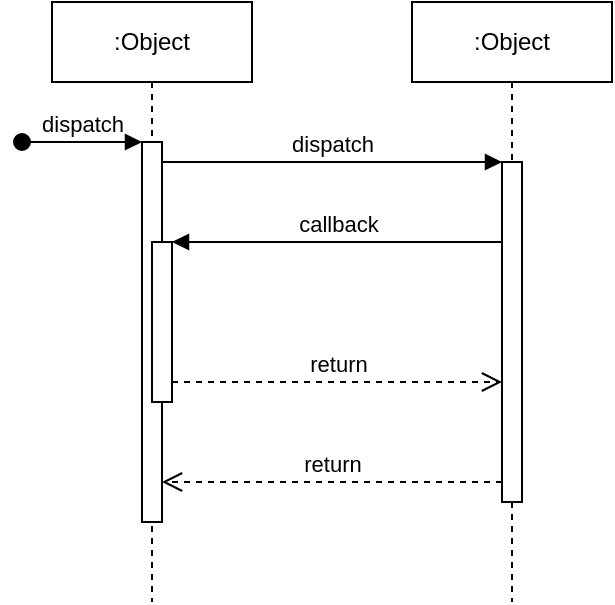 <mxfile version="22.1.16" type="github" pages="4">
  <diagram name="UML (Sequence)" id="2YBvvXClWsGukQMizWep">
    <mxGraphModel dx="862" dy="345" grid="1" gridSize="10" guides="1" tooltips="1" connect="1" arrows="1" fold="1" page="1" pageScale="1" pageWidth="850" pageHeight="1100" math="0" shadow="0">
      <root>
        <mxCell id="0" />
        <mxCell id="1" parent="0" />
        <mxCell id="aM9ryv3xv72pqoxQDRHE-1" value=":Object" style="shape=umlLifeline;perimeter=lifelinePerimeter;whiteSpace=wrap;html=1;container=0;dropTarget=0;collapsible=0;recursiveResize=0;outlineConnect=0;portConstraint=eastwest;newEdgeStyle={&quot;edgeStyle&quot;:&quot;elbowEdgeStyle&quot;,&quot;elbow&quot;:&quot;vertical&quot;,&quot;curved&quot;:0,&quot;rounded&quot;:0};" parent="1" vertex="1">
          <mxGeometry x="285" y="170" width="100" height="300" as="geometry" />
        </mxCell>
        <mxCell id="aM9ryv3xv72pqoxQDRHE-2" value="" style="html=1;points=[];perimeter=orthogonalPerimeter;outlineConnect=0;targetShapes=umlLifeline;portConstraint=eastwest;newEdgeStyle={&quot;edgeStyle&quot;:&quot;elbowEdgeStyle&quot;,&quot;elbow&quot;:&quot;vertical&quot;,&quot;curved&quot;:0,&quot;rounded&quot;:0};" parent="aM9ryv3xv72pqoxQDRHE-1" vertex="1">
          <mxGeometry x="45" y="70" width="10" height="190" as="geometry" />
        </mxCell>
        <mxCell id="aM9ryv3xv72pqoxQDRHE-3" value="dispatch" style="html=1;verticalAlign=bottom;startArrow=oval;endArrow=block;startSize=8;edgeStyle=elbowEdgeStyle;elbow=vertical;curved=0;rounded=0;" parent="aM9ryv3xv72pqoxQDRHE-1" target="aM9ryv3xv72pqoxQDRHE-2" edge="1">
          <mxGeometry relative="1" as="geometry">
            <mxPoint x="-15" y="70" as="sourcePoint" />
          </mxGeometry>
        </mxCell>
        <mxCell id="aM9ryv3xv72pqoxQDRHE-4" value="" style="html=1;points=[];perimeter=orthogonalPerimeter;outlineConnect=0;targetShapes=umlLifeline;portConstraint=eastwest;newEdgeStyle={&quot;edgeStyle&quot;:&quot;elbowEdgeStyle&quot;,&quot;elbow&quot;:&quot;vertical&quot;,&quot;curved&quot;:0,&quot;rounded&quot;:0};" parent="aM9ryv3xv72pqoxQDRHE-1" vertex="1">
          <mxGeometry x="50" y="120" width="10" height="80" as="geometry" />
        </mxCell>
        <mxCell id="aM9ryv3xv72pqoxQDRHE-5" value=":Object" style="shape=umlLifeline;perimeter=lifelinePerimeter;whiteSpace=wrap;html=1;container=0;dropTarget=0;collapsible=0;recursiveResize=0;outlineConnect=0;portConstraint=eastwest;newEdgeStyle={&quot;edgeStyle&quot;:&quot;elbowEdgeStyle&quot;,&quot;elbow&quot;:&quot;vertical&quot;,&quot;curved&quot;:0,&quot;rounded&quot;:0};" parent="1" vertex="1">
          <mxGeometry x="465" y="170" width="100" height="300" as="geometry" />
        </mxCell>
        <mxCell id="aM9ryv3xv72pqoxQDRHE-6" value="" style="html=1;points=[];perimeter=orthogonalPerimeter;outlineConnect=0;targetShapes=umlLifeline;portConstraint=eastwest;newEdgeStyle={&quot;edgeStyle&quot;:&quot;elbowEdgeStyle&quot;,&quot;elbow&quot;:&quot;vertical&quot;,&quot;curved&quot;:0,&quot;rounded&quot;:0};" parent="aM9ryv3xv72pqoxQDRHE-5" vertex="1">
          <mxGeometry x="45" y="80" width="10" height="170" as="geometry" />
        </mxCell>
        <mxCell id="aM9ryv3xv72pqoxQDRHE-7" value="dispatch" style="html=1;verticalAlign=bottom;endArrow=block;edgeStyle=elbowEdgeStyle;elbow=vertical;curved=0;rounded=0;" parent="1" source="aM9ryv3xv72pqoxQDRHE-2" target="aM9ryv3xv72pqoxQDRHE-6" edge="1">
          <mxGeometry relative="1" as="geometry">
            <mxPoint x="440" y="260" as="sourcePoint" />
            <Array as="points">
              <mxPoint x="425" y="250" />
            </Array>
          </mxGeometry>
        </mxCell>
        <mxCell id="aM9ryv3xv72pqoxQDRHE-8" value="return" style="html=1;verticalAlign=bottom;endArrow=open;dashed=1;endSize=8;edgeStyle=elbowEdgeStyle;elbow=vertical;curved=0;rounded=0;" parent="1" source="aM9ryv3xv72pqoxQDRHE-6" target="aM9ryv3xv72pqoxQDRHE-2" edge="1">
          <mxGeometry relative="1" as="geometry">
            <mxPoint x="440" y="335" as="targetPoint" />
            <Array as="points">
              <mxPoint x="435" y="410" />
            </Array>
          </mxGeometry>
        </mxCell>
        <mxCell id="aM9ryv3xv72pqoxQDRHE-9" value="callback" style="html=1;verticalAlign=bottom;endArrow=block;edgeStyle=elbowEdgeStyle;elbow=vertical;curved=0;rounded=0;" parent="1" source="aM9ryv3xv72pqoxQDRHE-6" target="aM9ryv3xv72pqoxQDRHE-4" edge="1">
          <mxGeometry relative="1" as="geometry">
            <mxPoint x="420" y="290" as="sourcePoint" />
            <Array as="points">
              <mxPoint x="435" y="290" />
            </Array>
          </mxGeometry>
        </mxCell>
        <mxCell id="aM9ryv3xv72pqoxQDRHE-10" value="return" style="html=1;verticalAlign=bottom;endArrow=open;dashed=1;endSize=8;edgeStyle=elbowEdgeStyle;elbow=vertical;curved=0;rounded=0;" parent="1" source="aM9ryv3xv72pqoxQDRHE-4" target="aM9ryv3xv72pqoxQDRHE-6" edge="1">
          <mxGeometry relative="1" as="geometry">
            <mxPoint x="420" y="365" as="targetPoint" />
            <Array as="points">
              <mxPoint x="425" y="360" />
            </Array>
          </mxGeometry>
        </mxCell>
      </root>
    </mxGraphModel>
  </diagram>
  <diagram id="pvqYrwJCa63q6MkAIUZb" name="UML (UseCase)">
    <mxGraphModel dx="1477" dy="591" grid="1" gridSize="10" guides="1" tooltips="1" connect="1" arrows="1" fold="1" page="1" pageScale="1" pageWidth="1169" pageHeight="827" math="0" shadow="0">
      <root>
        <mxCell id="0" />
        <mxCell id="1" parent="0" />
        <mxCell id="MVpQLZ_E9T1feZUFkWiu-11" value="" style="rounded=0;whiteSpace=wrap;html=1;" parent="1" vertex="1">
          <mxGeometry x="300" y="100" width="560" height="610" as="geometry" />
        </mxCell>
        <mxCell id="0sx2mBVtjhXLEeRQusRD-8" style="rounded=0;orthogonalLoop=1;jettySize=auto;html=1;" parent="1" source="0sx2mBVtjhXLEeRQusRD-2" target="0sx2mBVtjhXLEeRQusRD-5" edge="1">
          <mxGeometry relative="1" as="geometry">
            <Array as="points" />
          </mxGeometry>
        </mxCell>
        <mxCell id="MVpQLZ_E9T1feZUFkWiu-7" style="rounded=0;orthogonalLoop=1;jettySize=auto;html=1;entryX=0;entryY=0.5;entryDx=0;entryDy=0;" parent="1" source="0sx2mBVtjhXLEeRQusRD-2" target="LddxRD4UYi9cKxbXgiJu-13" edge="1">
          <mxGeometry relative="1" as="geometry">
            <Array as="points">
              <mxPoint x="250" y="680" />
            </Array>
          </mxGeometry>
        </mxCell>
        <mxCell id="MVpQLZ_E9T1feZUFkWiu-27" style="rounded=0;orthogonalLoop=1;jettySize=auto;html=1;" parent="1" source="0sx2mBVtjhXLEeRQusRD-2" target="MVpQLZ_E9T1feZUFkWiu-25" edge="1">
          <mxGeometry relative="1" as="geometry">
            <Array as="points">
              <mxPoint x="185" y="170" />
            </Array>
          </mxGeometry>
        </mxCell>
        <mxCell id="MVpQLZ_E9T1feZUFkWiu-35" style="rounded=0;orthogonalLoop=1;jettySize=auto;html=1;" parent="1" source="0sx2mBVtjhXLEeRQusRD-2" target="MVpQLZ_E9T1feZUFkWiu-30" edge="1">
          <mxGeometry relative="1" as="geometry">
            <Array as="points">
              <mxPoint x="240" y="220" />
            </Array>
          </mxGeometry>
        </mxCell>
        <mxCell id="MVpQLZ_E9T1feZUFkWiu-39" style="rounded=0;orthogonalLoop=1;jettySize=auto;html=1;" parent="1" source="0sx2mBVtjhXLEeRQusRD-2" target="MVpQLZ_E9T1feZUFkWiu-37" edge="1">
          <mxGeometry relative="1" as="geometry">
            <Array as="points">
              <mxPoint x="270" y="310" />
            </Array>
          </mxGeometry>
        </mxCell>
        <mxCell id="MVpQLZ_E9T1feZUFkWiu-44" style="rounded=0;orthogonalLoop=1;jettySize=auto;html=1;" parent="1" source="0sx2mBVtjhXLEeRQusRD-2" target="MVpQLZ_E9T1feZUFkWiu-41" edge="1">
          <mxGeometry relative="1" as="geometry" />
        </mxCell>
        <mxCell id="T50EwERzjcpUyhJfIaFM-3" style="rounded=0;orthogonalLoop=1;jettySize=auto;html=1;" edge="1" parent="1" source="0sx2mBVtjhXLEeRQusRD-2" target="T50EwERzjcpUyhJfIaFM-1">
          <mxGeometry relative="1" as="geometry" />
        </mxCell>
        <mxCell id="0sx2mBVtjhXLEeRQusRD-2" value="Mahasiswa" style="shape=umlActor;verticalLabelPosition=bottom;verticalAlign=top;html=1;" parent="1" vertex="1">
          <mxGeometry x="170" y="413" width="30" height="60" as="geometry" />
        </mxCell>
        <mxCell id="0sx2mBVtjhXLEeRQusRD-9" style="rounded=0;orthogonalLoop=1;jettySize=auto;html=1;" parent="1" source="0sx2mBVtjhXLEeRQusRD-4" target="0sx2mBVtjhXLEeRQusRD-5" edge="1">
          <mxGeometry relative="1" as="geometry">
            <Array as="points">
              <mxPoint x="1020" y="500" />
            </Array>
          </mxGeometry>
        </mxCell>
        <mxCell id="Bt8VvY5KGU5PuNIr9_MJ-2" style="rounded=0;orthogonalLoop=1;jettySize=auto;html=1;entryX=1;entryY=0.5;entryDx=0;entryDy=0;" parent="1" source="0sx2mBVtjhXLEeRQusRD-4" target="Bt8VvY5KGU5PuNIr9_MJ-1" edge="1">
          <mxGeometry relative="1" as="geometry">
            <Array as="points">
              <mxPoint x="990" y="384" />
            </Array>
          </mxGeometry>
        </mxCell>
        <mxCell id="Bt8VvY5KGU5PuNIr9_MJ-17" style="rounded=0;orthogonalLoop=1;jettySize=auto;html=1;" parent="1" source="0sx2mBVtjhXLEeRQusRD-4" target="Bt8VvY5KGU5PuNIr9_MJ-16" edge="1">
          <mxGeometry relative="1" as="geometry" />
        </mxCell>
        <mxCell id="LddxRD4UYi9cKxbXgiJu-11" style="rounded=0;orthogonalLoop=1;jettySize=auto;html=1;" parent="1" source="0sx2mBVtjhXLEeRQusRD-4" target="LddxRD4UYi9cKxbXgiJu-14" edge="1">
          <mxGeometry relative="1" as="geometry">
            <mxPoint x="678.975" y="595.429" as="targetPoint" />
            <Array as="points">
              <mxPoint x="1040" y="570" />
            </Array>
          </mxGeometry>
        </mxCell>
        <mxCell id="MVpQLZ_E9T1feZUFkWiu-4" style="rounded=0;orthogonalLoop=1;jettySize=auto;html=1;" parent="1" source="0sx2mBVtjhXLEeRQusRD-4" target="LddxRD4UYi9cKxbXgiJu-12" edge="1">
          <mxGeometry relative="1" as="geometry">
            <Array as="points">
              <mxPoint x="1000" y="240" />
            </Array>
          </mxGeometry>
        </mxCell>
        <mxCell id="MVpQLZ_E9T1feZUFkWiu-6" style="rounded=0;orthogonalLoop=1;jettySize=auto;html=1;entryX=1;entryY=0.5;entryDx=0;entryDy=0;" parent="1" source="0sx2mBVtjhXLEeRQusRD-4" target="LddxRD4UYi9cKxbXgiJu-13" edge="1">
          <mxGeometry relative="1" as="geometry">
            <Array as="points">
              <mxPoint x="1090" y="680" />
            </Array>
          </mxGeometry>
        </mxCell>
        <mxCell id="0sx2mBVtjhXLEeRQusRD-4" value="UMKM" style="shape=umlActor;verticalLabelPosition=bottom;verticalAlign=top;html=1;" parent="1" vertex="1">
          <mxGeometry x="1080" y="364" width="30" height="60" as="geometry" />
        </mxCell>
        <mxCell id="0sx2mBVtjhXLEeRQusRD-5" value="login" style="ellipse;whiteSpace=wrap;html=1;" parent="1" vertex="1">
          <mxGeometry x="530" y="490" width="70" height="30" as="geometry" />
        </mxCell>
        <mxCell id="Bt8VvY5KGU5PuNIr9_MJ-1" value="job uploading" style="ellipse;whiteSpace=wrap;html=1;" parent="1" vertex="1">
          <mxGeometry x="730" y="364" width="70" height="40" as="geometry" />
        </mxCell>
        <mxCell id="Bt8VvY5KGU5PuNIr9_MJ-4" value="mix and match" style="ellipse;whiteSpace=wrap;html=1;" parent="1" vertex="1">
          <mxGeometry x="770" y="280" width="70" height="40" as="geometry" />
        </mxCell>
        <mxCell id="Bt8VvY5KGU5PuNIr9_MJ-11" value="&amp;lt;&amp;lt;include&amp;gt;&amp;gt;" style="endArrow=open;endSize=12;dashed=1;html=1;rounded=0;" parent="1" source="Bt8VvY5KGU5PuNIr9_MJ-1" target="0sx2mBVtjhXLEeRQusRD-5" edge="1">
          <mxGeometry width="160" relative="1" as="geometry">
            <mxPoint x="420" y="380" as="sourcePoint" />
            <mxPoint x="580" y="380" as="targetPoint" />
          </mxGeometry>
        </mxCell>
        <mxCell id="Bt8VvY5KGU5PuNIr9_MJ-12" value="&amp;lt;&amp;lt;extend&amp;gt;&amp;gt;" style="endArrow=open;endSize=12;dashed=1;html=1;rounded=0;" parent="1" source="Bt8VvY5KGU5PuNIr9_MJ-4" target="Bt8VvY5KGU5PuNIr9_MJ-1" edge="1">
          <mxGeometry width="160" relative="1" as="geometry">
            <mxPoint x="420" y="380" as="sourcePoint" />
            <mxPoint x="580" y="380" as="targetPoint" />
          </mxGeometry>
        </mxCell>
        <mxCell id="Bt8VvY5KGU5PuNIr9_MJ-13" value="boost ads" style="ellipse;whiteSpace=wrap;html=1;" parent="1" vertex="1">
          <mxGeometry x="670" y="290" width="70" height="40" as="geometry" />
        </mxCell>
        <mxCell id="Bt8VvY5KGU5PuNIr9_MJ-15" value="&amp;lt;&amp;lt;extend&amp;gt;&amp;gt;" style="endArrow=open;endSize=12;dashed=1;html=1;rounded=0;" parent="1" source="Bt8VvY5KGU5PuNIr9_MJ-13" target="Bt8VvY5KGU5PuNIr9_MJ-1" edge="1">
          <mxGeometry width="160" relative="1" as="geometry">
            <mxPoint x="410" y="340" as="sourcePoint" />
            <mxPoint x="570" y="340" as="targetPoint" />
          </mxGeometry>
        </mxCell>
        <mxCell id="Bt8VvY5KGU5PuNIr9_MJ-18" value="&amp;lt;&amp;lt;include&amp;gt;&amp;gt;" style="endArrow=open;endSize=12;dashed=1;html=1;rounded=0;" parent="1" source="Bt8VvY5KGU5PuNIr9_MJ-16" target="0sx2mBVtjhXLEeRQusRD-5" edge="1">
          <mxGeometry width="160" relative="1" as="geometry">
            <mxPoint x="460" y="500" as="sourcePoint" />
            <mxPoint x="620" y="500" as="targetPoint" />
          </mxGeometry>
        </mxCell>
        <mxCell id="LddxRD4UYi9cKxbXgiJu-1" value="daftar akun" style="ellipse;whiteSpace=wrap;html=1;" parent="1" vertex="1">
          <mxGeometry x="650" y="600" width="70" height="40" as="geometry" />
        </mxCell>
        <mxCell id="LddxRD4UYi9cKxbXgiJu-6" value="&amp;lt;&amp;lt;include&amp;gt;&amp;gt;" style="endArrow=open;endSize=12;dashed=1;html=1;rounded=0;" parent="1" source="0sx2mBVtjhXLEeRQusRD-5" target="LddxRD4UYi9cKxbXgiJu-1" edge="1">
          <mxGeometry width="160" relative="1" as="geometry">
            <mxPoint x="581" y="555" as="sourcePoint" />
            <mxPoint x="485" y="497" as="targetPoint" />
          </mxGeometry>
        </mxCell>
        <mxCell id="LddxRD4UYi9cKxbXgiJu-9" value="&amp;lt;&amp;lt;include&amp;gt;&amp;gt;" style="endArrow=open;endSize=12;dashed=1;html=1;rounded=0;" parent="1" source="LddxRD4UYi9cKxbXgiJu-14" target="0sx2mBVtjhXLEeRQusRD-5" edge="1">
          <mxGeometry width="160" relative="1" as="geometry">
            <mxPoint x="640.028" y="591.922" as="sourcePoint" />
            <mxPoint x="565" y="487" as="targetPoint" />
          </mxGeometry>
        </mxCell>
        <mxCell id="LddxRD4UYi9cKxbXgiJu-14" value="list job" style="ellipse;whiteSpace=wrap;html=1;" parent="1" vertex="1">
          <mxGeometry x="750" y="550" width="70" height="40" as="geometry" />
        </mxCell>
        <mxCell id="MVpQLZ_E9T1feZUFkWiu-2" value="&amp;lt;&amp;lt;include&amp;gt;&amp;gt;" style="endArrow=open;endSize=12;dashed=1;html=1;rounded=0;" parent="1" source="LddxRD4UYi9cKxbXgiJu-12" target="0sx2mBVtjhXLEeRQusRD-5" edge="1">
          <mxGeometry width="160" relative="1" as="geometry">
            <mxPoint x="700" y="594" as="sourcePoint" />
            <mxPoint x="562" y="488" as="targetPoint" />
          </mxGeometry>
        </mxCell>
        <mxCell id="MVpQLZ_E9T1feZUFkWiu-5" value="&amp;lt;&amp;lt;include&amp;gt;&amp;gt;" style="endArrow=open;endSize=12;dashed=1;html=1;rounded=0;entryX=0.5;entryY=1;entryDx=0;entryDy=0;" parent="1" source="LddxRD4UYi9cKxbXgiJu-13" target="0sx2mBVtjhXLEeRQusRD-5" edge="1">
          <mxGeometry width="160" relative="1" as="geometry">
            <mxPoint x="700" y="594" as="sourcePoint" />
            <mxPoint x="562" y="488" as="targetPoint" />
          </mxGeometry>
        </mxCell>
        <mxCell id="MVpQLZ_E9T1feZUFkWiu-12" value="&lt;div&gt;&amp;lt;&amp;lt;system&amp;gt;&amp;gt;&lt;/div&gt;&lt;div&gt;nama aplikasi&lt;br&gt;&lt;/div&gt;" style="text;html=1;strokeColor=none;fillColor=none;align=center;verticalAlign=middle;whiteSpace=wrap;rounded=0;" parent="1" vertex="1">
          <mxGeometry x="300" y="100" width="120" height="50" as="geometry" />
        </mxCell>
        <mxCell id="LddxRD4UYi9cKxbXgiJu-13" value="edit profile" style="ellipse;whiteSpace=wrap;html=1;" parent="1" vertex="1">
          <mxGeometry x="490" y="660" width="70" height="40" as="geometry" />
        </mxCell>
        <mxCell id="LddxRD4UYi9cKxbXgiJu-12" value="verified" style="ellipse;whiteSpace=wrap;html=1;" parent="1" vertex="1">
          <mxGeometry x="610" y="220" width="70" height="40" as="geometry" />
        </mxCell>
        <mxCell id="Bt8VvY5KGU5PuNIr9_MJ-16" value="centang biru" style="ellipse;whiteSpace=wrap;html=1;" parent="1" vertex="1">
          <mxGeometry x="760" y="423" width="70" height="40" as="geometry" />
        </mxCell>
        <mxCell id="MVpQLZ_E9T1feZUFkWiu-24" style="rounded=0;orthogonalLoop=1;jettySize=auto;html=1;" parent="1" source="MVpQLZ_E9T1feZUFkWiu-23" target="LddxRD4UYi9cKxbXgiJu-12" edge="1">
          <mxGeometry relative="1" as="geometry" />
        </mxCell>
        <mxCell id="MVpQLZ_E9T1feZUFkWiu-26" style="rounded=0;orthogonalLoop=1;jettySize=auto;html=1;" parent="1" source="MVpQLZ_E9T1feZUFkWiu-23" target="MVpQLZ_E9T1feZUFkWiu-25" edge="1">
          <mxGeometry relative="1" as="geometry" />
        </mxCell>
        <mxCell id="MVpQLZ_E9T1feZUFkWiu-23" value="&lt;div&gt;Pihak&lt;/div&gt;&lt;div&gt;Perusahaan&lt;/div&gt;" style="shape=umlActor;verticalLabelPosition=bottom;verticalAlign=top;html=1;" parent="1" vertex="1">
          <mxGeometry x="930" y="90" width="30" height="60" as="geometry" />
        </mxCell>
        <mxCell id="MVpQLZ_E9T1feZUFkWiu-25" value="badge expert" style="ellipse;whiteSpace=wrap;html=1;" parent="1" vertex="1">
          <mxGeometry x="500" y="120" width="70" height="40" as="geometry" />
        </mxCell>
        <mxCell id="MVpQLZ_E9T1feZUFkWiu-28" value="&amp;lt;&amp;lt;include&amp;gt;&amp;gt;" style="endArrow=open;endSize=12;dashed=1;html=1;rounded=0;" parent="1" source="MVpQLZ_E9T1feZUFkWiu-25" target="0sx2mBVtjhXLEeRQusRD-5" edge="1">
          <mxGeometry width="160" relative="1" as="geometry">
            <mxPoint x="715" y="239" as="sourcePoint" />
            <mxPoint x="570" y="500" as="targetPoint" />
          </mxGeometry>
        </mxCell>
        <mxCell id="MVpQLZ_E9T1feZUFkWiu-30" value="badge peringkat" style="ellipse;whiteSpace=wrap;html=1;" parent="1" vertex="1">
          <mxGeometry x="430" y="200" width="70" height="40" as="geometry" />
        </mxCell>
        <mxCell id="MVpQLZ_E9T1feZUFkWiu-36" value="&amp;lt;&amp;lt;include&amp;gt;&amp;gt;" style="endArrow=open;endSize=12;dashed=1;html=1;rounded=0;" parent="1" source="MVpQLZ_E9T1feZUFkWiu-30" target="0sx2mBVtjhXLEeRQusRD-5" edge="1">
          <mxGeometry width="160" relative="1" as="geometry">
            <mxPoint x="547" y="170" as="sourcePoint" />
            <mxPoint x="574" y="500" as="targetPoint" />
          </mxGeometry>
        </mxCell>
        <mxCell id="MVpQLZ_E9T1feZUFkWiu-37" value="unggah kerja" style="ellipse;whiteSpace=wrap;html=1;" parent="1" vertex="1">
          <mxGeometry x="380" y="290" width="70" height="40" as="geometry" />
        </mxCell>
        <mxCell id="MVpQLZ_E9T1feZUFkWiu-40" value="&amp;lt;&amp;lt;include&amp;gt;&amp;gt;" style="endArrow=open;endSize=12;dashed=1;html=1;rounded=0;" parent="1" source="MVpQLZ_E9T1feZUFkWiu-37" target="0sx2mBVtjhXLEeRQusRD-5" edge="1">
          <mxGeometry width="160" relative="1" as="geometry">
            <mxPoint x="492" y="290" as="sourcePoint" />
            <mxPoint x="570" y="500" as="targetPoint" />
          </mxGeometry>
        </mxCell>
        <mxCell id="MVpQLZ_E9T1feZUFkWiu-41" value="list hasil kerja" style="ellipse;whiteSpace=wrap;html=1;" parent="1" vertex="1">
          <mxGeometry x="370" y="385" width="70" height="40" as="geometry" />
        </mxCell>
        <mxCell id="MVpQLZ_E9T1feZUFkWiu-43" value="&amp;lt;&amp;lt;include&amp;gt;&amp;gt;" style="endArrow=open;endSize=12;dashed=1;html=1;rounded=0;" parent="1" source="MVpQLZ_E9T1feZUFkWiu-41" target="0sx2mBVtjhXLEeRQusRD-5" edge="1">
          <mxGeometry width="160" relative="1" as="geometry">
            <mxPoint x="468" y="368" as="sourcePoint" />
            <mxPoint x="565" y="501" as="targetPoint" />
          </mxGeometry>
        </mxCell>
        <mxCell id="T50EwERzjcpUyhJfIaFM-1" value="detail job" style="ellipse;whiteSpace=wrap;html=1;" vertex="1" parent="1">
          <mxGeometry x="340" y="510" width="70" height="40" as="geometry" />
        </mxCell>
        <mxCell id="T50EwERzjcpUyhJfIaFM-2" value="&amp;lt;&amp;lt;include&amp;gt;&amp;gt;" style="endArrow=open;endSize=12;dashed=1;html=1;rounded=0;" edge="1" parent="1" source="T50EwERzjcpUyhJfIaFM-1" target="0sx2mBVtjhXLEeRQusRD-5">
          <mxGeometry width="160" relative="1" as="geometry">
            <mxPoint x="439" y="430" as="sourcePoint" />
            <mxPoint x="555" y="503" as="targetPoint" />
          </mxGeometry>
        </mxCell>
        <mxCell id="T50EwERzjcpUyhJfIaFM-4" value="comment" style="ellipse;whiteSpace=wrap;html=1;" vertex="1" parent="1">
          <mxGeometry x="325" y="600" width="70" height="40" as="geometry" />
        </mxCell>
        <mxCell id="T50EwERzjcpUyhJfIaFM-5" value="unggah hasil job" style="ellipse;whiteSpace=wrap;html=1;" vertex="1" parent="1">
          <mxGeometry x="440" y="570" width="70" height="40" as="geometry" />
        </mxCell>
        <mxCell id="T50EwERzjcpUyhJfIaFM-7" value="&amp;lt;&amp;lt;extend&amp;gt;&amp;gt;" style="endArrow=open;endSize=12;dashed=1;html=1;rounded=0;" edge="1" parent="1" source="T50EwERzjcpUyhJfIaFM-4" target="T50EwERzjcpUyhJfIaFM-1">
          <mxGeometry width="160" relative="1" as="geometry">
            <mxPoint x="730" y="338" as="sourcePoint" />
            <mxPoint x="760" y="376" as="targetPoint" />
          </mxGeometry>
        </mxCell>
        <mxCell id="T50EwERzjcpUyhJfIaFM-8" value="&amp;lt;&amp;lt;extend&amp;gt;&amp;gt;" style="endArrow=open;endSize=12;dashed=1;html=1;rounded=0;" edge="1" parent="1" source="T50EwERzjcpUyhJfIaFM-5" target="T50EwERzjcpUyhJfIaFM-1">
          <mxGeometry width="160" relative="1" as="geometry">
            <mxPoint x="373" y="610" as="sourcePoint" />
            <mxPoint x="382" y="560" as="targetPoint" />
          </mxGeometry>
        </mxCell>
      </root>
    </mxGraphModel>
  </diagram>
  <diagram id="wG38NCfPQ-r9ZFnrwSme" name="Architecture">
    <mxGraphModel dx="1034" dy="414" grid="1" gridSize="10" guides="1" tooltips="1" connect="1" arrows="1" fold="1" page="1" pageScale="1" pageWidth="1169" pageHeight="827" math="0" shadow="0">
      <root>
        <mxCell id="0" />
        <mxCell id="1" parent="0" />
        <mxCell id="jstQxoPoMBIzI20CNz3X-8" value="" style="rounded=0;whiteSpace=wrap;html=1;fontSize=16;" parent="1" vertex="1">
          <mxGeometry x="459" y="90" width="250" height="560" as="geometry" />
        </mxCell>
        <mxCell id="jstQxoPoMBIzI20CNz3X-2" value="users" style="shape=umlActor;verticalLabelPosition=bottom;verticalAlign=top;html=1;outlineConnect=0;fontSize=16;" parent="1" vertex="1">
          <mxGeometry x="350" y="220" width="30" height="60" as="geometry" />
        </mxCell>
        <mxCell id="jstQxoPoMBIzI20CNz3X-3" value="umkm" style="shape=umlActor;verticalLabelPosition=bottom;verticalAlign=top;html=1;outlineConnect=0;fontSize=16;" parent="1" vertex="1">
          <mxGeometry x="790" y="304" width="30" height="60" as="geometry" />
        </mxCell>
        <mxCell id="jstQxoPoMBIzI20CNz3X-4" value="" style="ellipse;whiteSpace=wrap;html=1;aspect=fixed;fontSize=16;" parent="1" vertex="1">
          <mxGeometry x="540" y="180" width="80" height="80" as="geometry" />
        </mxCell>
        <mxCell id="jstQxoPoMBIzI20CNz3X-5" value="" style="ellipse;whiteSpace=wrap;html=1;aspect=fixed;fontSize=16;" parent="1" vertex="1">
          <mxGeometry x="544" y="304" width="80" height="80" as="geometry" />
        </mxCell>
        <mxCell id="jstQxoPoMBIzI20CNz3X-6" value="" style="ellipse;whiteSpace=wrap;html=1;aspect=fixed;fontSize=16;" parent="1" vertex="1">
          <mxGeometry x="544" y="430" width="80" height="80" as="geometry" />
        </mxCell>
        <mxCell id="jstQxoPoMBIzI20CNz3X-7" value="admin" style="shape=umlActor;verticalLabelPosition=bottom;verticalAlign=top;html=1;outlineConnect=0;fontSize=16;" parent="1" vertex="1">
          <mxGeometry x="350" y="366" width="30" height="60" as="geometry" />
        </mxCell>
        <mxCell id="jstQxoPoMBIzI20CNz3X-10" value="" style="group;dashed=1;" parent="1" vertex="1" connectable="0">
          <mxGeometry x="1298" y="273" width="910" height="280" as="geometry" />
        </mxCell>
        <mxCell id="jstQxoPoMBIzI20CNz3X-11" value="" style="rounded=0;whiteSpace=wrap;html=1;fontSize=16;dashed=1;dashPattern=8 8;" parent="jstQxoPoMBIzI20CNz3X-10" vertex="1">
          <mxGeometry x="390" width="520" height="280" as="geometry" />
        </mxCell>
        <mxCell id="jstQxoPoMBIzI20CNz3X-12" value="&lt;font style=&quot;&quot;&gt;Web Server&lt;br&gt;&lt;span style=&quot;font-size: 10px;&quot;&gt;(Node JS)&lt;/span&gt;&lt;/font&gt;" style="rounded=0;whiteSpace=wrap;html=1;fontSize=16;" parent="jstQxoPoMBIzI20CNz3X-10" vertex="1">
          <mxGeometry x="430" y="105" width="120" height="60" as="geometry" />
        </mxCell>
        <mxCell id="jstQxoPoMBIzI20CNz3X-13" value="Client" style="shape=umlActor;verticalLabelPosition=bottom;verticalAlign=top;html=1;outlineConnect=0;fontSize=16;" parent="jstQxoPoMBIzI20CNz3X-10" vertex="1">
          <mxGeometry y="106" width="30" height="60" as="geometry" />
        </mxCell>
        <mxCell id="jstQxoPoMBIzI20CNz3X-14" value="" style="rounded=0;whiteSpace=wrap;html=1;fontSize=16;" parent="jstQxoPoMBIzI20CNz3X-10" vertex="1">
          <mxGeometry x="590" y="30" width="140" height="210" as="geometry" />
        </mxCell>
        <mxCell id="jstQxoPoMBIzI20CNz3X-15" style="edgeStyle=none;curved=1;rounded=0;orthogonalLoop=1;jettySize=auto;html=1;entryX=0;entryY=0.5;entryDx=0;entryDy=0;fontSize=12;startSize=8;endSize=8;" parent="jstQxoPoMBIzI20CNz3X-10" source="jstQxoPoMBIzI20CNz3X-12" target="jstQxoPoMBIzI20CNz3X-14" edge="1">
          <mxGeometry relative="1" as="geometry" />
        </mxCell>
        <mxCell id="jstQxoPoMBIzI20CNz3X-16" value="&lt;font style=&quot;&quot;&gt;&lt;font style=&quot;font-size: 16px;&quot;&gt;Database &lt;/font&gt;&lt;br&gt;&lt;span style=&quot;font-size: 10px;&quot;&gt;(MySQL)&lt;/span&gt;&lt;/font&gt;" style="shape=cylinder3;whiteSpace=wrap;html=1;boundedLbl=1;backgroundOutline=1;size=15;fontSize=16;" parent="jstQxoPoMBIzI20CNz3X-10" vertex="1">
          <mxGeometry x="790" y="65" width="93" height="124" as="geometry" />
        </mxCell>
        <mxCell id="jstQxoPoMBIzI20CNz3X-17" value="" style="rounded=0;whiteSpace=wrap;html=1;fontSize=16;dashed=1;dashPattern=8 8;" parent="jstQxoPoMBIzI20CNz3X-10" vertex="1">
          <mxGeometry x="607.5" y="66" width="105" height="150" as="geometry" />
        </mxCell>
        <mxCell id="jstQxoPoMBIzI20CNz3X-18" value="&lt;font style=&quot;font-size: 10px;&quot;&gt;Router&lt;/font&gt;" style="rounded=0;whiteSpace=wrap;html=1;fontSize=16;" parent="jstQxoPoMBIzI20CNz3X-10" vertex="1">
          <mxGeometry x="618.75" y="86" width="82.5" height="30" as="geometry" />
        </mxCell>
        <mxCell id="jstQxoPoMBIzI20CNz3X-19" value="&lt;span style=&quot;font-size: 10px;&quot;&gt;Controller&lt;/span&gt;" style="rounded=0;whiteSpace=wrap;html=1;fontSize=16;" parent="jstQxoPoMBIzI20CNz3X-10" vertex="1">
          <mxGeometry x="618.75" y="126" width="82.5" height="30" as="geometry" />
        </mxCell>
        <mxCell id="jstQxoPoMBIzI20CNz3X-20" value="&lt;span style=&quot;font-size: 10px;&quot;&gt;Model&lt;/span&gt;" style="rounded=0;whiteSpace=wrap;html=1;fontSize=16;" parent="jstQxoPoMBIzI20CNz3X-10" vertex="1">
          <mxGeometry x="618.75" y="166" width="82.5" height="30" as="geometry" />
        </mxCell>
        <mxCell id="jstQxoPoMBIzI20CNz3X-21" style="edgeStyle=none;curved=1;rounded=0;orthogonalLoop=1;jettySize=auto;html=1;fontSize=12;startSize=8;endSize=8;entryX=0;entryY=0.5;entryDx=0;entryDy=0;" parent="jstQxoPoMBIzI20CNz3X-10" source="jstQxoPoMBIzI20CNz3X-13" target="jstQxoPoMBIzI20CNz3X-24" edge="1">
          <mxGeometry relative="1" as="geometry">
            <mxPoint x="180" y="135" as="targetPoint" />
          </mxGeometry>
        </mxCell>
        <mxCell id="jstQxoPoMBIzI20CNz3X-22" style="edgeStyle=none;curved=1;rounded=0;orthogonalLoop=1;jettySize=auto;html=1;entryX=-0.017;entryY=0.572;entryDx=0;entryDy=0;entryPerimeter=0;fontSize=12;startSize=8;endSize=8;" parent="jstQxoPoMBIzI20CNz3X-10" source="jstQxoPoMBIzI20CNz3X-14" target="jstQxoPoMBIzI20CNz3X-16" edge="1">
          <mxGeometry relative="1" as="geometry" />
        </mxCell>
        <mxCell id="jstQxoPoMBIzI20CNz3X-23" style="edgeStyle=none;curved=1;rounded=0;orthogonalLoop=1;jettySize=auto;html=1;fontSize=12;startSize=8;endSize=8;entryX=0;entryY=0.5;entryDx=0;entryDy=0;" parent="jstQxoPoMBIzI20CNz3X-10" source="jstQxoPoMBIzI20CNz3X-24" target="jstQxoPoMBIzI20CNz3X-12" edge="1">
          <mxGeometry relative="1" as="geometry" />
        </mxCell>
        <mxCell id="jstQxoPoMBIzI20CNz3X-24" value="Web&lt;br&gt;&lt;font style=&quot;font-size: 13px;&quot;&gt;(React JS)&lt;/font&gt;" style="rounded=0;whiteSpace=wrap;html=1;fontSize=16;dashed=1;dashPattern=8 8;" parent="jstQxoPoMBIzI20CNz3X-10" vertex="1">
          <mxGeometry x="190" y="40" width="130" height="189" as="geometry" />
        </mxCell>
        <mxCell id="jstQxoPoMBIzI20CNz3X-25" value="&lt;font style=&quot;font-size: 14px;&quot;&gt;Back End&lt;/font&gt;" style="text;html=1;strokeColor=none;fillColor=none;align=center;verticalAlign=middle;whiteSpace=wrap;rounded=0;fontSize=16;" parent="jstQxoPoMBIzI20CNz3X-10" vertex="1">
          <mxGeometry x="390" width="100" height="30" as="geometry" />
        </mxCell>
        <mxCell id="jstQxoPoMBIzI20CNz3X-26" value="&lt;font style=&quot;font-size: 14px;&quot;&gt;Front End&lt;/font&gt;" style="text;html=1;strokeColor=none;fillColor=none;align=center;verticalAlign=middle;whiteSpace=wrap;rounded=0;fontSize=16;" parent="jstQxoPoMBIzI20CNz3X-10" vertex="1">
          <mxGeometry x="190" y="40" width="100" height="30" as="geometry" />
        </mxCell>
        <mxCell id="jstQxoPoMBIzI20CNz3X-27" value="&lt;font style=&quot;font-size: 10px;&quot; color=&quot;#ffebeb&quot;&gt;Rest Full&lt;/font&gt;" style="rounded=0;whiteSpace=wrap;html=1;fontSize=16;strokeColor=#FFFDFC;fillColor=#000000;" parent="jstQxoPoMBIzI20CNz3X-10" vertex="1">
          <mxGeometry x="570" y="15" width="70" height="40" as="geometry" />
        </mxCell>
      </root>
    </mxGraphModel>
  </diagram>
  <diagram id="o6HAVMjy3cTr1ZaEWqjh" name="ER Model">
    <mxGraphModel dx="1992" dy="1302" grid="1" gridSize="10" guides="1" tooltips="1" connect="1" arrows="1" fold="1" page="1" pageScale="1" pageWidth="1169" pageHeight="827" math="0" shadow="0">
      <root>
        <mxCell id="0" />
        <mxCell id="1" parent="0" />
        <mxCell id="b2nXdSsl6cwftevA-bAM-50" value="users" style="shape=table;startSize=30;container=1;collapsible=1;childLayout=tableLayout;fixedRows=1;rowLines=0;fontStyle=1;align=center;resizeLast=1;html=1;fontSize=16;" vertex="1" parent="1">
          <mxGeometry x="255" y="303" width="180" height="180" as="geometry" />
        </mxCell>
        <mxCell id="b2nXdSsl6cwftevA-bAM-51" value="" style="shape=tableRow;horizontal=0;startSize=0;swimlaneHead=0;swimlaneBody=0;fillColor=none;collapsible=0;dropTarget=0;points=[[0,0.5],[1,0.5]];portConstraint=eastwest;top=0;left=0;right=0;bottom=1;fontSize=16;" vertex="1" parent="b2nXdSsl6cwftevA-bAM-50">
          <mxGeometry y="30" width="180" height="30" as="geometry" />
        </mxCell>
        <mxCell id="b2nXdSsl6cwftevA-bAM-52" value="PK" style="shape=partialRectangle;connectable=0;fillColor=none;top=0;left=0;bottom=0;right=0;fontStyle=1;overflow=hidden;whiteSpace=wrap;html=1;fontSize=16;" vertex="1" parent="b2nXdSsl6cwftevA-bAM-51">
          <mxGeometry width="30" height="30" as="geometry">
            <mxRectangle width="30" height="30" as="alternateBounds" />
          </mxGeometry>
        </mxCell>
        <mxCell id="b2nXdSsl6cwftevA-bAM-53" value="id" style="shape=partialRectangle;connectable=0;fillColor=none;top=0;left=0;bottom=0;right=0;align=left;spacingLeft=6;fontStyle=5;overflow=hidden;whiteSpace=wrap;html=1;fontSize=16;" vertex="1" parent="b2nXdSsl6cwftevA-bAM-51">
          <mxGeometry x="30" width="150" height="30" as="geometry">
            <mxRectangle width="150" height="30" as="alternateBounds" />
          </mxGeometry>
        </mxCell>
        <mxCell id="b2nXdSsl6cwftevA-bAM-54" value="" style="shape=tableRow;horizontal=0;startSize=0;swimlaneHead=0;swimlaneBody=0;fillColor=none;collapsible=0;dropTarget=0;points=[[0,0.5],[1,0.5]];portConstraint=eastwest;top=0;left=0;right=0;bottom=0;fontSize=16;" vertex="1" parent="b2nXdSsl6cwftevA-bAM-50">
          <mxGeometry y="60" width="180" height="30" as="geometry" />
        </mxCell>
        <mxCell id="b2nXdSsl6cwftevA-bAM-55" value="" style="shape=partialRectangle;connectable=0;fillColor=none;top=0;left=0;bottom=0;right=0;editable=1;overflow=hidden;whiteSpace=wrap;html=1;fontSize=16;" vertex="1" parent="b2nXdSsl6cwftevA-bAM-54">
          <mxGeometry width="30" height="30" as="geometry">
            <mxRectangle width="30" height="30" as="alternateBounds" />
          </mxGeometry>
        </mxCell>
        <mxCell id="b2nXdSsl6cwftevA-bAM-56" value="name" style="shape=partialRectangle;connectable=0;fillColor=none;top=0;left=0;bottom=0;right=0;align=left;spacingLeft=6;overflow=hidden;whiteSpace=wrap;html=1;fontSize=16;" vertex="1" parent="b2nXdSsl6cwftevA-bAM-54">
          <mxGeometry x="30" width="150" height="30" as="geometry">
            <mxRectangle width="150" height="30" as="alternateBounds" />
          </mxGeometry>
        </mxCell>
        <mxCell id="b2nXdSsl6cwftevA-bAM-57" value="" style="shape=tableRow;horizontal=0;startSize=0;swimlaneHead=0;swimlaneBody=0;fillColor=none;collapsible=0;dropTarget=0;points=[[0,0.5],[1,0.5]];portConstraint=eastwest;top=0;left=0;right=0;bottom=0;fontSize=16;" vertex="1" parent="b2nXdSsl6cwftevA-bAM-50">
          <mxGeometry y="90" width="180" height="30" as="geometry" />
        </mxCell>
        <mxCell id="b2nXdSsl6cwftevA-bAM-58" value="" style="shape=partialRectangle;connectable=0;fillColor=none;top=0;left=0;bottom=0;right=0;editable=1;overflow=hidden;whiteSpace=wrap;html=1;fontSize=16;" vertex="1" parent="b2nXdSsl6cwftevA-bAM-57">
          <mxGeometry width="30" height="30" as="geometry">
            <mxRectangle width="30" height="30" as="alternateBounds" />
          </mxGeometry>
        </mxCell>
        <mxCell id="b2nXdSsl6cwftevA-bAM-59" value="email" style="shape=partialRectangle;connectable=0;fillColor=none;top=0;left=0;bottom=0;right=0;align=left;spacingLeft=6;overflow=hidden;whiteSpace=wrap;html=1;fontSize=16;" vertex="1" parent="b2nXdSsl6cwftevA-bAM-57">
          <mxGeometry x="30" width="150" height="30" as="geometry">
            <mxRectangle width="150" height="30" as="alternateBounds" />
          </mxGeometry>
        </mxCell>
        <mxCell id="b2nXdSsl6cwftevA-bAM-60" value="" style="shape=tableRow;horizontal=0;startSize=0;swimlaneHead=0;swimlaneBody=0;fillColor=none;collapsible=0;dropTarget=0;points=[[0,0.5],[1,0.5]];portConstraint=eastwest;top=0;left=0;right=0;bottom=0;fontSize=16;" vertex="1" parent="b2nXdSsl6cwftevA-bAM-50">
          <mxGeometry y="120" width="180" height="30" as="geometry" />
        </mxCell>
        <mxCell id="b2nXdSsl6cwftevA-bAM-61" value="" style="shape=partialRectangle;connectable=0;fillColor=none;top=0;left=0;bottom=0;right=0;editable=1;overflow=hidden;whiteSpace=wrap;html=1;fontSize=16;" vertex="1" parent="b2nXdSsl6cwftevA-bAM-60">
          <mxGeometry width="30" height="30" as="geometry">
            <mxRectangle width="30" height="30" as="alternateBounds" />
          </mxGeometry>
        </mxCell>
        <mxCell id="b2nXdSsl6cwftevA-bAM-62" value="password" style="shape=partialRectangle;connectable=0;fillColor=none;top=0;left=0;bottom=0;right=0;align=left;spacingLeft=6;overflow=hidden;whiteSpace=wrap;html=1;fontSize=16;" vertex="1" parent="b2nXdSsl6cwftevA-bAM-60">
          <mxGeometry x="30" width="150" height="30" as="geometry">
            <mxRectangle width="150" height="30" as="alternateBounds" />
          </mxGeometry>
        </mxCell>
        <mxCell id="b2nXdSsl6cwftevA-bAM-63" value="" style="shape=tableRow;horizontal=0;startSize=0;swimlaneHead=0;swimlaneBody=0;fillColor=none;collapsible=0;dropTarget=0;points=[[0,0.5],[1,0.5]];portConstraint=eastwest;top=0;left=0;right=0;bottom=0;fontSize=16;" vertex="1" parent="b2nXdSsl6cwftevA-bAM-50">
          <mxGeometry y="150" width="180" height="30" as="geometry" />
        </mxCell>
        <mxCell id="b2nXdSsl6cwftevA-bAM-64" value="" style="shape=partialRectangle;connectable=0;fillColor=none;top=0;left=0;bottom=0;right=0;editable=1;overflow=hidden;whiteSpace=wrap;html=1;fontSize=16;" vertex="1" parent="b2nXdSsl6cwftevA-bAM-63">
          <mxGeometry width="30" height="30" as="geometry">
            <mxRectangle width="30" height="30" as="alternateBounds" />
          </mxGeometry>
        </mxCell>
        <mxCell id="b2nXdSsl6cwftevA-bAM-65" value="isAdmin" style="shape=partialRectangle;connectable=0;fillColor=none;top=0;left=0;bottom=0;right=0;align=left;spacingLeft=6;overflow=hidden;whiteSpace=wrap;html=1;fontSize=16;" vertex="1" parent="b2nXdSsl6cwftevA-bAM-63">
          <mxGeometry x="30" width="150" height="30" as="geometry">
            <mxRectangle width="150" height="30" as="alternateBounds" />
          </mxGeometry>
        </mxCell>
        <mxCell id="b2nXdSsl6cwftevA-bAM-66" value="articles" style="shape=table;startSize=30;container=1;collapsible=1;childLayout=tableLayout;fixedRows=1;rowLines=0;fontStyle=1;align=center;resizeLast=1;html=1;fontSize=16;" vertex="1" parent="1">
          <mxGeometry x="735" y="314" width="180" height="210" as="geometry" />
        </mxCell>
        <mxCell id="b2nXdSsl6cwftevA-bAM-67" value="" style="shape=tableRow;horizontal=0;startSize=0;swimlaneHead=0;swimlaneBody=0;fillColor=none;collapsible=0;dropTarget=0;points=[[0,0.5],[1,0.5]];portConstraint=eastwest;top=0;left=0;right=0;bottom=1;fontSize=16;" vertex="1" parent="b2nXdSsl6cwftevA-bAM-66">
          <mxGeometry y="30" width="180" height="30" as="geometry" />
        </mxCell>
        <mxCell id="b2nXdSsl6cwftevA-bAM-68" value="PK" style="shape=partialRectangle;connectable=0;fillColor=none;top=0;left=0;bottom=0;right=0;fontStyle=1;overflow=hidden;whiteSpace=wrap;html=1;fontSize=16;" vertex="1" parent="b2nXdSsl6cwftevA-bAM-67">
          <mxGeometry width="30" height="30" as="geometry">
            <mxRectangle width="30" height="30" as="alternateBounds" />
          </mxGeometry>
        </mxCell>
        <mxCell id="b2nXdSsl6cwftevA-bAM-69" value="id" style="shape=partialRectangle;connectable=0;fillColor=none;top=0;left=0;bottom=0;right=0;align=left;spacingLeft=6;fontStyle=5;overflow=hidden;whiteSpace=wrap;html=1;fontSize=16;" vertex="1" parent="b2nXdSsl6cwftevA-bAM-67">
          <mxGeometry x="30" width="150" height="30" as="geometry">
            <mxRectangle width="150" height="30" as="alternateBounds" />
          </mxGeometry>
        </mxCell>
        <mxCell id="b2nXdSsl6cwftevA-bAM-70" value="" style="shape=tableRow;horizontal=0;startSize=0;swimlaneHead=0;swimlaneBody=0;fillColor=none;collapsible=0;dropTarget=0;points=[[0,0.5],[1,0.5]];portConstraint=eastwest;top=0;left=0;right=0;bottom=0;fontSize=16;" vertex="1" parent="b2nXdSsl6cwftevA-bAM-66">
          <mxGeometry y="60" width="180" height="30" as="geometry" />
        </mxCell>
        <mxCell id="b2nXdSsl6cwftevA-bAM-71" value="" style="shape=partialRectangle;connectable=0;fillColor=none;top=0;left=0;bottom=0;right=0;editable=1;overflow=hidden;whiteSpace=wrap;html=1;fontSize=16;" vertex="1" parent="b2nXdSsl6cwftevA-bAM-70">
          <mxGeometry width="30" height="30" as="geometry">
            <mxRectangle width="30" height="30" as="alternateBounds" />
          </mxGeometry>
        </mxCell>
        <mxCell id="b2nXdSsl6cwftevA-bAM-72" value="title" style="shape=partialRectangle;connectable=0;fillColor=none;top=0;left=0;bottom=0;right=0;align=left;spacingLeft=6;overflow=hidden;whiteSpace=wrap;html=1;fontSize=16;" vertex="1" parent="b2nXdSsl6cwftevA-bAM-70">
          <mxGeometry x="30" width="150" height="30" as="geometry">
            <mxRectangle width="150" height="30" as="alternateBounds" />
          </mxGeometry>
        </mxCell>
        <mxCell id="b2nXdSsl6cwftevA-bAM-73" value="" style="shape=tableRow;horizontal=0;startSize=0;swimlaneHead=0;swimlaneBody=0;fillColor=none;collapsible=0;dropTarget=0;points=[[0,0.5],[1,0.5]];portConstraint=eastwest;top=0;left=0;right=0;bottom=0;fontSize=16;" vertex="1" parent="b2nXdSsl6cwftevA-bAM-66">
          <mxGeometry y="90" width="180" height="30" as="geometry" />
        </mxCell>
        <mxCell id="b2nXdSsl6cwftevA-bAM-74" value="" style="shape=partialRectangle;connectable=0;fillColor=none;top=0;left=0;bottom=0;right=0;editable=1;overflow=hidden;whiteSpace=wrap;html=1;fontSize=16;" vertex="1" parent="b2nXdSsl6cwftevA-bAM-73">
          <mxGeometry width="30" height="30" as="geometry">
            <mxRectangle width="30" height="30" as="alternateBounds" />
          </mxGeometry>
        </mxCell>
        <mxCell id="b2nXdSsl6cwftevA-bAM-75" value="slug" style="shape=partialRectangle;connectable=0;fillColor=none;top=0;left=0;bottom=0;right=0;align=left;spacingLeft=6;overflow=hidden;whiteSpace=wrap;html=1;fontSize=16;" vertex="1" parent="b2nXdSsl6cwftevA-bAM-73">
          <mxGeometry x="30" width="150" height="30" as="geometry">
            <mxRectangle width="150" height="30" as="alternateBounds" />
          </mxGeometry>
        </mxCell>
        <mxCell id="b2nXdSsl6cwftevA-bAM-76" value="" style="shape=tableRow;horizontal=0;startSize=0;swimlaneHead=0;swimlaneBody=0;fillColor=none;collapsible=0;dropTarget=0;points=[[0,0.5],[1,0.5]];portConstraint=eastwest;top=0;left=0;right=0;bottom=0;fontSize=16;" vertex="1" parent="b2nXdSsl6cwftevA-bAM-66">
          <mxGeometry y="120" width="180" height="30" as="geometry" />
        </mxCell>
        <mxCell id="b2nXdSsl6cwftevA-bAM-77" value="" style="shape=partialRectangle;connectable=0;fillColor=none;top=0;left=0;bottom=0;right=0;editable=1;overflow=hidden;whiteSpace=wrap;html=1;fontSize=16;" vertex="1" parent="b2nXdSsl6cwftevA-bAM-76">
          <mxGeometry width="30" height="30" as="geometry">
            <mxRectangle width="30" height="30" as="alternateBounds" />
          </mxGeometry>
        </mxCell>
        <mxCell id="b2nXdSsl6cwftevA-bAM-78" value="description" style="shape=partialRectangle;connectable=0;fillColor=none;top=0;left=0;bottom=0;right=0;align=left;spacingLeft=6;overflow=hidden;whiteSpace=wrap;html=1;fontSize=16;" vertex="1" parent="b2nXdSsl6cwftevA-bAM-76">
          <mxGeometry x="30" width="150" height="30" as="geometry">
            <mxRectangle width="150" height="30" as="alternateBounds" />
          </mxGeometry>
        </mxCell>
        <mxCell id="b2nXdSsl6cwftevA-bAM-79" value="" style="shape=tableRow;horizontal=0;startSize=0;swimlaneHead=0;swimlaneBody=0;fillColor=none;collapsible=0;dropTarget=0;points=[[0,0.5],[1,0.5]];portConstraint=eastwest;top=0;left=0;right=0;bottom=0;fontSize=16;" vertex="1" parent="b2nXdSsl6cwftevA-bAM-66">
          <mxGeometry y="150" width="180" height="30" as="geometry" />
        </mxCell>
        <mxCell id="b2nXdSsl6cwftevA-bAM-80" value="" style="shape=partialRectangle;connectable=0;fillColor=none;top=0;left=0;bottom=0;right=0;editable=1;overflow=hidden;whiteSpace=wrap;html=1;fontSize=16;" vertex="1" parent="b2nXdSsl6cwftevA-bAM-79">
          <mxGeometry width="30" height="30" as="geometry">
            <mxRectangle width="30" height="30" as="alternateBounds" />
          </mxGeometry>
        </mxCell>
        <mxCell id="b2nXdSsl6cwftevA-bAM-81" value="image" style="shape=partialRectangle;connectable=0;fillColor=none;top=0;left=0;bottom=0;right=0;align=left;spacingLeft=6;overflow=hidden;whiteSpace=wrap;html=1;fontSize=16;" vertex="1" parent="b2nXdSsl6cwftevA-bAM-79">
          <mxGeometry x="30" width="150" height="30" as="geometry">
            <mxRectangle width="150" height="30" as="alternateBounds" />
          </mxGeometry>
        </mxCell>
        <mxCell id="b2nXdSsl6cwftevA-bAM-82" value="" style="shape=tableRow;horizontal=0;startSize=0;swimlaneHead=0;swimlaneBody=0;fillColor=none;collapsible=0;dropTarget=0;points=[[0,0.5],[1,0.5]];portConstraint=eastwest;top=0;left=0;right=0;bottom=0;fontSize=16;" vertex="1" parent="b2nXdSsl6cwftevA-bAM-66">
          <mxGeometry y="180" width="180" height="30" as="geometry" />
        </mxCell>
        <mxCell id="b2nXdSsl6cwftevA-bAM-83" value="" style="shape=partialRectangle;connectable=0;fillColor=none;top=0;left=0;bottom=0;right=0;editable=1;overflow=hidden;whiteSpace=wrap;html=1;fontSize=16;" vertex="1" parent="b2nXdSsl6cwftevA-bAM-82">
          <mxGeometry width="30" height="30" as="geometry">
            <mxRectangle width="30" height="30" as="alternateBounds" />
          </mxGeometry>
        </mxCell>
        <mxCell id="b2nXdSsl6cwftevA-bAM-84" value="isDraft" style="shape=partialRectangle;connectable=0;fillColor=none;top=0;left=0;bottom=0;right=0;align=left;spacingLeft=6;overflow=hidden;whiteSpace=wrap;html=1;fontSize=16;" vertex="1" parent="b2nXdSsl6cwftevA-bAM-82">
          <mxGeometry x="30" width="150" height="30" as="geometry">
            <mxRectangle width="150" height="30" as="alternateBounds" />
          </mxGeometry>
        </mxCell>
        <mxCell id="b2nXdSsl6cwftevA-bAM-85" value="article" style="shape=table;startSize=30;container=1;collapsible=1;childLayout=tableLayout;fixedRows=1;rowLines=0;fontStyle=1;align=center;resizeLast=1;html=1;fontSize=16;" vertex="1" parent="1">
          <mxGeometry x="495" y="363" width="180" height="90" as="geometry" />
        </mxCell>
        <mxCell id="b2nXdSsl6cwftevA-bAM-86" value="" style="shape=tableRow;horizontal=0;startSize=0;swimlaneHead=0;swimlaneBody=0;fillColor=none;collapsible=0;dropTarget=0;points=[[0,0.5],[1,0.5]];portConstraint=eastwest;top=0;left=0;right=0;bottom=0;fontSize=16;strokeColor=default;swimlaneLine=0;shadow=0;" vertex="1" parent="b2nXdSsl6cwftevA-bAM-85">
          <mxGeometry y="30" width="180" height="30" as="geometry" />
        </mxCell>
        <mxCell id="b2nXdSsl6cwftevA-bAM-87" value="FK" style="shape=partialRectangle;connectable=0;fillColor=none;top=0;left=0;bottom=0;right=0;fontStyle=1;overflow=hidden;whiteSpace=wrap;html=1;fontSize=16;" vertex="1" parent="b2nXdSsl6cwftevA-bAM-86">
          <mxGeometry width="30" height="30" as="geometry">
            <mxRectangle width="30" height="30" as="alternateBounds" />
          </mxGeometry>
        </mxCell>
        <mxCell id="b2nXdSsl6cwftevA-bAM-88" value="id_user" style="shape=partialRectangle;connectable=0;fillColor=none;top=0;left=0;bottom=0;right=0;align=left;spacingLeft=6;fontStyle=5;overflow=hidden;whiteSpace=wrap;html=1;fontSize=16;strokeColor=default;" vertex="1" parent="b2nXdSsl6cwftevA-bAM-86">
          <mxGeometry x="30" width="150" height="30" as="geometry">
            <mxRectangle width="150" height="30" as="alternateBounds" />
          </mxGeometry>
        </mxCell>
        <mxCell id="b2nXdSsl6cwftevA-bAM-89" value="" style="shape=tableRow;horizontal=0;startSize=0;swimlaneHead=0;swimlaneBody=0;fillColor=none;collapsible=0;dropTarget=0;points=[[0,0.5],[1,0.5]];portConstraint=eastwest;top=0;left=0;right=0;bottom=1;fontSize=16;" vertex="1" parent="b2nXdSsl6cwftevA-bAM-85">
          <mxGeometry y="60" width="180" height="30" as="geometry" />
        </mxCell>
        <mxCell id="b2nXdSsl6cwftevA-bAM-90" value="FK" style="shape=partialRectangle;connectable=0;fillColor=none;top=0;left=0;bottom=0;right=0;fontStyle=1;overflow=hidden;whiteSpace=wrap;html=1;fontSize=16;" vertex="1" parent="b2nXdSsl6cwftevA-bAM-89">
          <mxGeometry width="30" height="30" as="geometry">
            <mxRectangle width="30" height="30" as="alternateBounds" />
          </mxGeometry>
        </mxCell>
        <mxCell id="b2nXdSsl6cwftevA-bAM-91" value="id_article" style="shape=partialRectangle;connectable=0;fillColor=none;top=0;left=0;bottom=0;right=0;align=left;spacingLeft=6;fontStyle=5;overflow=hidden;whiteSpace=wrap;html=1;fontSize=16;" vertex="1" parent="b2nXdSsl6cwftevA-bAM-89">
          <mxGeometry x="30" width="150" height="30" as="geometry">
            <mxRectangle width="150" height="30" as="alternateBounds" />
          </mxGeometry>
        </mxCell>
        <mxCell id="b2nXdSsl6cwftevA-bAM-92" value="" style="fontSize=12;html=1;endArrow=ERoneToMany;rounded=0;startSize=8;endSize=8;exitX=1;exitY=0.5;exitDx=0;exitDy=0;entryX=0;entryY=0.5;entryDx=0;entryDy=0;edgeStyle=orthogonalEdgeStyle;" edge="1" parent="1" source="b2nXdSsl6cwftevA-bAM-51" target="b2nXdSsl6cwftevA-bAM-86">
          <mxGeometry width="100" height="100" relative="1" as="geometry">
            <mxPoint x="445" y="449" as="sourcePoint" />
            <mxPoint x="545" y="349" as="targetPoint" />
          </mxGeometry>
        </mxCell>
        <mxCell id="b2nXdSsl6cwftevA-bAM-93" value="" style="fontSize=12;html=1;endArrow=ERoneToMany;rounded=0;startSize=8;endSize=8;exitX=0;exitY=0.5;exitDx=0;exitDy=0;entryX=1;entryY=0.5;entryDx=0;entryDy=0;edgeStyle=orthogonalEdgeStyle;" edge="1" parent="1" source="b2nXdSsl6cwftevA-bAM-67" target="b2nXdSsl6cwftevA-bAM-89">
          <mxGeometry width="100" height="100" relative="1" as="geometry">
            <mxPoint x="425" y="343" as="sourcePoint" />
            <mxPoint x="495" y="414" as="targetPoint" />
          </mxGeometry>
        </mxCell>
      </root>
    </mxGraphModel>
  </diagram>
</mxfile>
